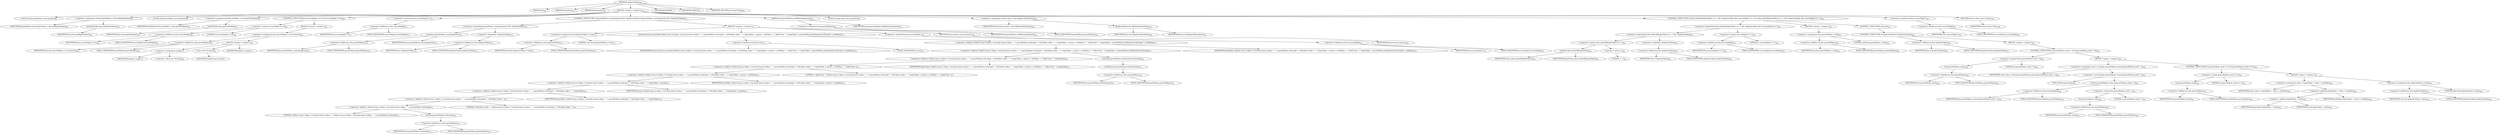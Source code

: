 digraph "replaceTokens" {  
"1216" [label = <(METHOD,replaceTokens)<SUB>564</SUB>> ]
"127" [label = <(PARAM,this)<SUB>564</SUB>> ]
"1217" [label = <(PARAM,String line)<SUB>564</SUB>> ]
"1218" [label = <(PARAM,String parent)<SUB>564</SUB>> ]
"1219" [label = <(BLOCK,&lt;empty&gt;,&lt;empty&gt;)<SUB>565</SUB>> ]
"1220" [label = <(LOCAL,String beginToken: java.lang.String)> ]
"1221" [label = <(&lt;operator&gt;.assignment,String beginToken = this.getBeginToken())<SUB>566</SUB>> ]
"1222" [label = <(IDENTIFIER,beginToken,String beginToken = this.getBeginToken())<SUB>566</SUB>> ]
"1223" [label = <(getBeginToken,this.getBeginToken())<SUB>566</SUB>> ]
"126" [label = <(IDENTIFIER,this,this.getBeginToken())<SUB>566</SUB>> ]
"1224" [label = <(LOCAL,String endToken: java.lang.String)> ]
"1225" [label = <(&lt;operator&gt;.assignment,String endToken = this.getEndToken())<SUB>567</SUB>> ]
"1226" [label = <(IDENTIFIER,endToken,String endToken = this.getEndToken())<SUB>567</SUB>> ]
"1227" [label = <(getEndToken,this.getEndToken())<SUB>567</SUB>> ]
"128" [label = <(IDENTIFIER,this,this.getEndToken())<SUB>567</SUB>> ]
"1228" [label = <(CONTROL_STRUCTURE,if (recurseDepth == 0),if (recurseDepth == 0))<SUB>568</SUB>> ]
"1229" [label = <(&lt;operator&gt;.equals,recurseDepth == 0)<SUB>568</SUB>> ]
"1230" [label = <(&lt;operator&gt;.fieldAccess,this.recurseDepth)<SUB>568</SUB>> ]
"1231" [label = <(IDENTIFIER,this,recurseDepth == 0)<SUB>568</SUB>> ]
"1232" [label = <(FIELD_IDENTIFIER,recurseDepth,recurseDepth)<SUB>568</SUB>> ]
"1233" [label = <(LITERAL,0,recurseDepth == 0)<SUB>568</SUB>> ]
"1234" [label = <(BLOCK,&lt;empty&gt;,&lt;empty&gt;)<SUB>568</SUB>> ]
"1235" [label = <(&lt;operator&gt;.assignment,this.passedTokens = new Vector())<SUB>569</SUB>> ]
"1236" [label = <(&lt;operator&gt;.fieldAccess,this.passedTokens)<SUB>569</SUB>> ]
"1237" [label = <(IDENTIFIER,this,this.passedTokens = new Vector())<SUB>569</SUB>> ]
"1238" [label = <(FIELD_IDENTIFIER,passedTokens,passedTokens)<SUB>569</SUB>> ]
"1239" [label = <(BLOCK,&lt;empty&gt;,&lt;empty&gt;)<SUB>569</SUB>> ]
"1240" [label = <(&lt;operator&gt;.assignment,&lt;empty&gt;)> ]
"1241" [label = <(IDENTIFIER,$obj16,&lt;empty&gt;)> ]
"1242" [label = <(&lt;operator&gt;.alloc,new Vector())<SUB>569</SUB>> ]
"1243" [label = <(&lt;init&gt;,new Vector())<SUB>569</SUB>> ]
"1244" [label = <(IDENTIFIER,$obj16,new Vector())> ]
"1245" [label = <(IDENTIFIER,$obj16,&lt;empty&gt;)> ]
"1246" [label = <(&lt;operator&gt;.postIncrement,recurseDepth++)<SUB>571</SUB>> ]
"1247" [label = <(&lt;operator&gt;.fieldAccess,this.recurseDepth)<SUB>571</SUB>> ]
"1248" [label = <(IDENTIFIER,this,recurseDepth++)<SUB>571</SUB>> ]
"1249" [label = <(FIELD_IDENTIFIER,recurseDepth,recurseDepth)<SUB>571</SUB>> ]
"1250" [label = <(CONTROL_STRUCTURE,if (passedTokens.contains(parent) &amp;&amp; !duplicateToken),if (passedTokens.contains(parent) &amp;&amp; !duplicateToken))<SUB>572</SUB>> ]
"1251" [label = <(&lt;operator&gt;.logicalAnd,passedTokens.contains(parent) &amp;&amp; !duplicateToken)<SUB>572</SUB>> ]
"1252" [label = <(contains,passedTokens.contains(parent))<SUB>572</SUB>> ]
"1253" [label = <(&lt;operator&gt;.fieldAccess,this.passedTokens)<SUB>572</SUB>> ]
"1254" [label = <(IDENTIFIER,this,passedTokens.contains(parent))<SUB>572</SUB>> ]
"1255" [label = <(FIELD_IDENTIFIER,passedTokens,passedTokens)<SUB>572</SUB>> ]
"1256" [label = <(IDENTIFIER,parent,passedTokens.contains(parent))<SUB>572</SUB>> ]
"1257" [label = <(&lt;operator&gt;.logicalNot,!duplicateToken)<SUB>572</SUB>> ]
"1258" [label = <(&lt;operator&gt;.fieldAccess,this.duplicateToken)<SUB>572</SUB>> ]
"1259" [label = <(IDENTIFIER,this,!duplicateToken)<SUB>572</SUB>> ]
"1260" [label = <(FIELD_IDENTIFIER,duplicateToken,duplicateToken)<SUB>572</SUB>> ]
"1261" [label = <(BLOCK,&lt;empty&gt;,&lt;empty&gt;)<SUB>572</SUB>> ]
"1262" [label = <(&lt;operator&gt;.assignment,this.duplicateToken = true)<SUB>573</SUB>> ]
"1263" [label = <(&lt;operator&gt;.fieldAccess,this.duplicateToken)<SUB>573</SUB>> ]
"1264" [label = <(IDENTIFIER,this,this.duplicateToken = true)<SUB>573</SUB>> ]
"1265" [label = <(FIELD_IDENTIFIER,duplicateToken,duplicateToken)<SUB>573</SUB>> ]
"1266" [label = <(LITERAL,true,this.duplicateToken = true)<SUB>573</SUB>> ]
"1267" [label = <(println,System.out.println(&quot;Infinite loop in tokens. Currently known tokens : &quot; + passedTokens.toString() + &quot;\nProblem token : &quot; + beginToken + parent + endToken + &quot; called from &quot; + beginToken + passedTokens.lastElement().toString() + endToken))<SUB>574</SUB>> ]
"1268" [label = <(&lt;operator&gt;.fieldAccess,System.out)<SUB>574</SUB>> ]
"1269" [label = <(IDENTIFIER,System,System.out.println(&quot;Infinite loop in tokens. Currently known tokens : &quot; + passedTokens.toString() + &quot;\nProblem token : &quot; + beginToken + parent + endToken + &quot; called from &quot; + beginToken + passedTokens.lastElement().toString() + endToken))<SUB>574</SUB>> ]
"1270" [label = <(FIELD_IDENTIFIER,out,out)<SUB>574</SUB>> ]
"1271" [label = <(&lt;operator&gt;.addition,&quot;Infinite loop in tokens. Currently known tokens : &quot; + passedTokens.toString() + &quot;\nProblem token : &quot; + beginToken + parent + endToken + &quot; called from &quot; + beginToken + passedTokens.lastElement().toString() + endToken)<SUB>575</SUB>> ]
"1272" [label = <(&lt;operator&gt;.addition,&quot;Infinite loop in tokens. Currently known tokens : &quot; + passedTokens.toString() + &quot;\nProblem token : &quot; + beginToken + parent + endToken + &quot; called from &quot; + beginToken + passedTokens.lastElement().toString())<SUB>575</SUB>> ]
"1273" [label = <(&lt;operator&gt;.addition,&quot;Infinite loop in tokens. Currently known tokens : &quot; + passedTokens.toString() + &quot;\nProblem token : &quot; + beginToken + parent + endToken + &quot; called from &quot; + beginToken)<SUB>575</SUB>> ]
"1274" [label = <(&lt;operator&gt;.addition,&quot;Infinite loop in tokens. Currently known tokens : &quot; + passedTokens.toString() + &quot;\nProblem token : &quot; + beginToken + parent + endToken + &quot; called from &quot;)<SUB>575</SUB>> ]
"1275" [label = <(&lt;operator&gt;.addition,&quot;Infinite loop in tokens. Currently known tokens : &quot; + passedTokens.toString() + &quot;\nProblem token : &quot; + beginToken + parent + endToken)<SUB>575</SUB>> ]
"1276" [label = <(&lt;operator&gt;.addition,&quot;Infinite loop in tokens. Currently known tokens : &quot; + passedTokens.toString() + &quot;\nProblem token : &quot; + beginToken + parent)<SUB>575</SUB>> ]
"1277" [label = <(&lt;operator&gt;.addition,&quot;Infinite loop in tokens. Currently known tokens : &quot; + passedTokens.toString() + &quot;\nProblem token : &quot; + beginToken)<SUB>575</SUB>> ]
"1278" [label = <(&lt;operator&gt;.addition,&quot;Infinite loop in tokens. Currently known tokens : &quot; + passedTokens.toString() + &quot;\nProblem token : &quot;)<SUB>575</SUB>> ]
"1279" [label = <(&lt;operator&gt;.addition,&quot;Infinite loop in tokens. Currently known tokens : &quot; + passedTokens.toString())<SUB>575</SUB>> ]
"1280" [label = <(LITERAL,&quot;Infinite loop in tokens. Currently known tokens : &quot;,&quot;Infinite loop in tokens. Currently known tokens : &quot; + passedTokens.toString())<SUB>575</SUB>> ]
"1281" [label = <(toString,passedTokens.toString())<SUB>576</SUB>> ]
"1282" [label = <(&lt;operator&gt;.fieldAccess,this.passedTokens)<SUB>576</SUB>> ]
"1283" [label = <(IDENTIFIER,this,passedTokens.toString())<SUB>576</SUB>> ]
"1284" [label = <(FIELD_IDENTIFIER,passedTokens,passedTokens)<SUB>576</SUB>> ]
"1285" [label = <(LITERAL,&quot;\nProblem token : &quot;,&quot;Infinite loop in tokens. Currently known tokens : &quot; + passedTokens.toString() + &quot;\nProblem token : &quot;)<SUB>576</SUB>> ]
"1286" [label = <(IDENTIFIER,beginToken,&quot;Infinite loop in tokens. Currently known tokens : &quot; + passedTokens.toString() + &quot;\nProblem token : &quot; + beginToken)<SUB>576</SUB>> ]
"1287" [label = <(IDENTIFIER,parent,&quot;Infinite loop in tokens. Currently known tokens : &quot; + passedTokens.toString() + &quot;\nProblem token : &quot; + beginToken + parent)<SUB>577</SUB>> ]
"1288" [label = <(IDENTIFIER,endToken,&quot;Infinite loop in tokens. Currently known tokens : &quot; + passedTokens.toString() + &quot;\nProblem token : &quot; + beginToken + parent + endToken)<SUB>577</SUB>> ]
"1289" [label = <(LITERAL,&quot; called from &quot;,&quot;Infinite loop in tokens. Currently known tokens : &quot; + passedTokens.toString() + &quot;\nProblem token : &quot; + beginToken + parent + endToken + &quot; called from &quot;)<SUB>577</SUB>> ]
"1290" [label = <(IDENTIFIER,beginToken,&quot;Infinite loop in tokens. Currently known tokens : &quot; + passedTokens.toString() + &quot;\nProblem token : &quot; + beginToken + parent + endToken + &quot; called from &quot; + beginToken)<SUB>577</SUB>> ]
"1291" [label = <(toString,passedTokens.lastElement().toString())<SUB>578</SUB>> ]
"1292" [label = <(lastElement,passedTokens.lastElement())<SUB>578</SUB>> ]
"1293" [label = <(&lt;operator&gt;.fieldAccess,this.passedTokens)<SUB>578</SUB>> ]
"1294" [label = <(IDENTIFIER,this,passedTokens.lastElement())<SUB>578</SUB>> ]
"1295" [label = <(FIELD_IDENTIFIER,passedTokens,passedTokens)<SUB>578</SUB>> ]
"1296" [label = <(IDENTIFIER,endToken,&quot;Infinite loop in tokens. Currently known tokens : &quot; + passedTokens.toString() + &quot;\nProblem token : &quot; + beginToken + parent + endToken + &quot; called from &quot; + beginToken + passedTokens.lastElement().toString() + endToken)<SUB>578</SUB>> ]
"1297" [label = <(&lt;operator&gt;.postDecrement,recurseDepth--)<SUB>579</SUB>> ]
"1298" [label = <(&lt;operator&gt;.fieldAccess,this.recurseDepth)<SUB>579</SUB>> ]
"1299" [label = <(IDENTIFIER,this,recurseDepth--)<SUB>579</SUB>> ]
"1300" [label = <(FIELD_IDENTIFIER,recurseDepth,recurseDepth)<SUB>579</SUB>> ]
"1301" [label = <(RETURN,return parent;,return parent;)<SUB>580</SUB>> ]
"1302" [label = <(IDENTIFIER,parent,return parent;)<SUB>580</SUB>> ]
"1303" [label = <(addElement,passedTokens.addElement(parent))<SUB>582</SUB>> ]
"1304" [label = <(&lt;operator&gt;.fieldAccess,this.passedTokens)<SUB>582</SUB>> ]
"1305" [label = <(IDENTIFIER,this,passedTokens.addElement(parent))<SUB>582</SUB>> ]
"1306" [label = <(FIELD_IDENTIFIER,passedTokens,passedTokens)<SUB>582</SUB>> ]
"1307" [label = <(IDENTIFIER,parent,passedTokens.addElement(parent))<SUB>582</SUB>> ]
"1308" [label = <(LOCAL,String value: java.lang.String)> ]
"1309" [label = <(&lt;operator&gt;.assignment,String value = this.iReplaceTokens(line))<SUB>583</SUB>> ]
"1310" [label = <(IDENTIFIER,value,String value = this.iReplaceTokens(line))<SUB>583</SUB>> ]
"1311" [label = <(iReplaceTokens,this.iReplaceTokens(line))<SUB>583</SUB>> ]
"129" [label = <(IDENTIFIER,this,this.iReplaceTokens(line))<SUB>583</SUB>> ]
"1312" [label = <(IDENTIFIER,line,this.iReplaceTokens(line))<SUB>583</SUB>> ]
"1313" [label = <(CONTROL_STRUCTURE,if (value.indexOf(beginToken) == -1 &amp;&amp; !duplicateToken &amp;&amp; recurseDepth == 1),if (value.indexOf(beginToken) == -1 &amp;&amp; !duplicateToken &amp;&amp; recurseDepth == 1))<SUB>584</SUB>> ]
"1314" [label = <(&lt;operator&gt;.logicalAnd,value.indexOf(beginToken) == -1 &amp;&amp; !duplicateToken &amp;&amp; recurseDepth == 1)<SUB>584</SUB>> ]
"1315" [label = <(&lt;operator&gt;.logicalAnd,value.indexOf(beginToken) == -1 &amp;&amp; !duplicateToken)<SUB>584</SUB>> ]
"1316" [label = <(&lt;operator&gt;.equals,value.indexOf(beginToken) == -1)<SUB>584</SUB>> ]
"1317" [label = <(indexOf,value.indexOf(beginToken))<SUB>584</SUB>> ]
"1318" [label = <(IDENTIFIER,value,value.indexOf(beginToken))<SUB>584</SUB>> ]
"1319" [label = <(IDENTIFIER,beginToken,value.indexOf(beginToken))<SUB>584</SUB>> ]
"1320" [label = <(&lt;operator&gt;.minus,-1)<SUB>584</SUB>> ]
"1321" [label = <(LITERAL,1,-1)<SUB>584</SUB>> ]
"1322" [label = <(&lt;operator&gt;.logicalNot,!duplicateToken)<SUB>584</SUB>> ]
"1323" [label = <(&lt;operator&gt;.fieldAccess,this.duplicateToken)<SUB>584</SUB>> ]
"1324" [label = <(IDENTIFIER,this,!duplicateToken)<SUB>584</SUB>> ]
"1325" [label = <(FIELD_IDENTIFIER,duplicateToken,duplicateToken)<SUB>584</SUB>> ]
"1326" [label = <(&lt;operator&gt;.equals,recurseDepth == 1)<SUB>585</SUB>> ]
"1327" [label = <(&lt;operator&gt;.fieldAccess,this.recurseDepth)<SUB>585</SUB>> ]
"1328" [label = <(IDENTIFIER,this,recurseDepth == 1)<SUB>585</SUB>> ]
"1329" [label = <(FIELD_IDENTIFIER,recurseDepth,recurseDepth)<SUB>585</SUB>> ]
"1330" [label = <(LITERAL,1,recurseDepth == 1)<SUB>585</SUB>> ]
"1331" [label = <(BLOCK,&lt;empty&gt;,&lt;empty&gt;)<SUB>585</SUB>> ]
"1332" [label = <(&lt;operator&gt;.assignment,this.passedTokens = null)<SUB>586</SUB>> ]
"1333" [label = <(&lt;operator&gt;.fieldAccess,this.passedTokens)<SUB>586</SUB>> ]
"1334" [label = <(IDENTIFIER,this,this.passedTokens = null)<SUB>586</SUB>> ]
"1335" [label = <(FIELD_IDENTIFIER,passedTokens,passedTokens)<SUB>586</SUB>> ]
"1336" [label = <(LITERAL,null,this.passedTokens = null)<SUB>586</SUB>> ]
"1337" [label = <(CONTROL_STRUCTURE,else,else)<SUB>587</SUB>> ]
"1338" [label = <(CONTROL_STRUCTURE,if (duplicateToken),if (duplicateToken))<SUB>587</SUB>> ]
"1339" [label = <(&lt;operator&gt;.fieldAccess,this.duplicateToken)<SUB>587</SUB>> ]
"1340" [label = <(IDENTIFIER,this,if (duplicateToken))<SUB>587</SUB>> ]
"1341" [label = <(FIELD_IDENTIFIER,duplicateToken,duplicateToken)<SUB>587</SUB>> ]
"1342" [label = <(BLOCK,&lt;empty&gt;,&lt;empty&gt;)<SUB>587</SUB>> ]
"1343" [label = <(CONTROL_STRUCTURE,if (passedTokens.size() &gt; 0),if (passedTokens.size() &gt; 0))<SUB>589</SUB>> ]
"1344" [label = <(&lt;operator&gt;.greaterThan,passedTokens.size() &gt; 0)<SUB>589</SUB>> ]
"1345" [label = <(size,passedTokens.size())<SUB>589</SUB>> ]
"1346" [label = <(&lt;operator&gt;.fieldAccess,this.passedTokens)<SUB>589</SUB>> ]
"1347" [label = <(IDENTIFIER,this,passedTokens.size())<SUB>589</SUB>> ]
"1348" [label = <(FIELD_IDENTIFIER,passedTokens,passedTokens)<SUB>589</SUB>> ]
"1349" [label = <(LITERAL,0,passedTokens.size() &gt; 0)<SUB>589</SUB>> ]
"1350" [label = <(BLOCK,&lt;empty&gt;,&lt;empty&gt;)<SUB>589</SUB>> ]
"1351" [label = <(&lt;operator&gt;.assignment,value = (String) passedTokens.remove(passedTokens.size() - 1))<SUB>590</SUB>> ]
"1352" [label = <(IDENTIFIER,value,value = (String) passedTokens.remove(passedTokens.size() - 1))<SUB>590</SUB>> ]
"1353" [label = <(&lt;operator&gt;.cast,(String) passedTokens.remove(passedTokens.size() - 1))<SUB>590</SUB>> ]
"1354" [label = <(TYPE_REF,String,String)<SUB>590</SUB>> ]
"1355" [label = <(remove,passedTokens.remove(passedTokens.size() - 1))<SUB>590</SUB>> ]
"1356" [label = <(&lt;operator&gt;.fieldAccess,this.passedTokens)<SUB>590</SUB>> ]
"1357" [label = <(IDENTIFIER,this,passedTokens.remove(passedTokens.size() - 1))<SUB>590</SUB>> ]
"1358" [label = <(FIELD_IDENTIFIER,passedTokens,passedTokens)<SUB>590</SUB>> ]
"1359" [label = <(&lt;operator&gt;.subtraction,passedTokens.size() - 1)<SUB>590</SUB>> ]
"1360" [label = <(size,passedTokens.size())<SUB>590</SUB>> ]
"1361" [label = <(&lt;operator&gt;.fieldAccess,this.passedTokens)<SUB>590</SUB>> ]
"1362" [label = <(IDENTIFIER,this,passedTokens.size())<SUB>590</SUB>> ]
"1363" [label = <(FIELD_IDENTIFIER,passedTokens,passedTokens)<SUB>590</SUB>> ]
"1364" [label = <(LITERAL,1,passedTokens.size() - 1)<SUB>590</SUB>> ]
"1365" [label = <(CONTROL_STRUCTURE,if (passedTokens.size() == 0),if (passedTokens.size() == 0))<SUB>591</SUB>> ]
"1366" [label = <(&lt;operator&gt;.equals,passedTokens.size() == 0)<SUB>591</SUB>> ]
"1367" [label = <(size,passedTokens.size())<SUB>591</SUB>> ]
"1368" [label = <(&lt;operator&gt;.fieldAccess,this.passedTokens)<SUB>591</SUB>> ]
"1369" [label = <(IDENTIFIER,this,passedTokens.size())<SUB>591</SUB>> ]
"1370" [label = <(FIELD_IDENTIFIER,passedTokens,passedTokens)<SUB>591</SUB>> ]
"1371" [label = <(LITERAL,0,passedTokens.size() == 0)<SUB>591</SUB>> ]
"1372" [label = <(BLOCK,&lt;empty&gt;,&lt;empty&gt;)<SUB>591</SUB>> ]
"1373" [label = <(&lt;operator&gt;.assignment,value = beginToken + value + endToken)<SUB>592</SUB>> ]
"1374" [label = <(IDENTIFIER,value,value = beginToken + value + endToken)<SUB>592</SUB>> ]
"1375" [label = <(&lt;operator&gt;.addition,beginToken + value + endToken)<SUB>592</SUB>> ]
"1376" [label = <(&lt;operator&gt;.addition,beginToken + value)<SUB>592</SUB>> ]
"1377" [label = <(IDENTIFIER,beginToken,beginToken + value)<SUB>592</SUB>> ]
"1378" [label = <(IDENTIFIER,value,beginToken + value)<SUB>592</SUB>> ]
"1379" [label = <(IDENTIFIER,endToken,beginToken + value + endToken)<SUB>592</SUB>> ]
"1380" [label = <(&lt;operator&gt;.assignment,this.duplicateToken = false)<SUB>593</SUB>> ]
"1381" [label = <(&lt;operator&gt;.fieldAccess,this.duplicateToken)<SUB>593</SUB>> ]
"1382" [label = <(IDENTIFIER,this,this.duplicateToken = false)<SUB>593</SUB>> ]
"1383" [label = <(FIELD_IDENTIFIER,duplicateToken,duplicateToken)<SUB>593</SUB>> ]
"1384" [label = <(LITERAL,false,this.duplicateToken = false)<SUB>593</SUB>> ]
"1385" [label = <(&lt;operator&gt;.postDecrement,recurseDepth--)<SUB>597</SUB>> ]
"1386" [label = <(&lt;operator&gt;.fieldAccess,this.recurseDepth)<SUB>597</SUB>> ]
"1387" [label = <(IDENTIFIER,this,recurseDepth--)<SUB>597</SUB>> ]
"1388" [label = <(FIELD_IDENTIFIER,recurseDepth,recurseDepth)<SUB>597</SUB>> ]
"1389" [label = <(RETURN,return value;,return value;)<SUB>598</SUB>> ]
"1390" [label = <(IDENTIFIER,value,return value;)<SUB>598</SUB>> ]
"1391" [label = <(MODIFIER,PRIVATE)> ]
"1392" [label = <(MODIFIER,VIRTUAL)> ]
"1393" [label = <(METHOD_RETURN,java.lang.String)<SUB>564</SUB>> ]
  "1216" -> "127" 
  "1216" -> "1217" 
  "1216" -> "1218" 
  "1216" -> "1219" 
  "1216" -> "1391" 
  "1216" -> "1392" 
  "1216" -> "1393" 
  "1219" -> "1220" 
  "1219" -> "1221" 
  "1219" -> "1224" 
  "1219" -> "1225" 
  "1219" -> "1228" 
  "1219" -> "1246" 
  "1219" -> "1250" 
  "1219" -> "1303" 
  "1219" -> "1308" 
  "1219" -> "1309" 
  "1219" -> "1313" 
  "1219" -> "1385" 
  "1219" -> "1389" 
  "1221" -> "1222" 
  "1221" -> "1223" 
  "1223" -> "126" 
  "1225" -> "1226" 
  "1225" -> "1227" 
  "1227" -> "128" 
  "1228" -> "1229" 
  "1228" -> "1234" 
  "1229" -> "1230" 
  "1229" -> "1233" 
  "1230" -> "1231" 
  "1230" -> "1232" 
  "1234" -> "1235" 
  "1235" -> "1236" 
  "1235" -> "1239" 
  "1236" -> "1237" 
  "1236" -> "1238" 
  "1239" -> "1240" 
  "1239" -> "1243" 
  "1239" -> "1245" 
  "1240" -> "1241" 
  "1240" -> "1242" 
  "1243" -> "1244" 
  "1246" -> "1247" 
  "1247" -> "1248" 
  "1247" -> "1249" 
  "1250" -> "1251" 
  "1250" -> "1261" 
  "1251" -> "1252" 
  "1251" -> "1257" 
  "1252" -> "1253" 
  "1252" -> "1256" 
  "1253" -> "1254" 
  "1253" -> "1255" 
  "1257" -> "1258" 
  "1258" -> "1259" 
  "1258" -> "1260" 
  "1261" -> "1262" 
  "1261" -> "1267" 
  "1261" -> "1297" 
  "1261" -> "1301" 
  "1262" -> "1263" 
  "1262" -> "1266" 
  "1263" -> "1264" 
  "1263" -> "1265" 
  "1267" -> "1268" 
  "1267" -> "1271" 
  "1268" -> "1269" 
  "1268" -> "1270" 
  "1271" -> "1272" 
  "1271" -> "1296" 
  "1272" -> "1273" 
  "1272" -> "1291" 
  "1273" -> "1274" 
  "1273" -> "1290" 
  "1274" -> "1275" 
  "1274" -> "1289" 
  "1275" -> "1276" 
  "1275" -> "1288" 
  "1276" -> "1277" 
  "1276" -> "1287" 
  "1277" -> "1278" 
  "1277" -> "1286" 
  "1278" -> "1279" 
  "1278" -> "1285" 
  "1279" -> "1280" 
  "1279" -> "1281" 
  "1281" -> "1282" 
  "1282" -> "1283" 
  "1282" -> "1284" 
  "1291" -> "1292" 
  "1292" -> "1293" 
  "1293" -> "1294" 
  "1293" -> "1295" 
  "1297" -> "1298" 
  "1298" -> "1299" 
  "1298" -> "1300" 
  "1301" -> "1302" 
  "1303" -> "1304" 
  "1303" -> "1307" 
  "1304" -> "1305" 
  "1304" -> "1306" 
  "1309" -> "1310" 
  "1309" -> "1311" 
  "1311" -> "129" 
  "1311" -> "1312" 
  "1313" -> "1314" 
  "1313" -> "1331" 
  "1313" -> "1337" 
  "1314" -> "1315" 
  "1314" -> "1326" 
  "1315" -> "1316" 
  "1315" -> "1322" 
  "1316" -> "1317" 
  "1316" -> "1320" 
  "1317" -> "1318" 
  "1317" -> "1319" 
  "1320" -> "1321" 
  "1322" -> "1323" 
  "1323" -> "1324" 
  "1323" -> "1325" 
  "1326" -> "1327" 
  "1326" -> "1330" 
  "1327" -> "1328" 
  "1327" -> "1329" 
  "1331" -> "1332" 
  "1332" -> "1333" 
  "1332" -> "1336" 
  "1333" -> "1334" 
  "1333" -> "1335" 
  "1337" -> "1338" 
  "1338" -> "1339" 
  "1338" -> "1342" 
  "1339" -> "1340" 
  "1339" -> "1341" 
  "1342" -> "1343" 
  "1343" -> "1344" 
  "1343" -> "1350" 
  "1344" -> "1345" 
  "1344" -> "1349" 
  "1345" -> "1346" 
  "1346" -> "1347" 
  "1346" -> "1348" 
  "1350" -> "1351" 
  "1350" -> "1365" 
  "1351" -> "1352" 
  "1351" -> "1353" 
  "1353" -> "1354" 
  "1353" -> "1355" 
  "1355" -> "1356" 
  "1355" -> "1359" 
  "1356" -> "1357" 
  "1356" -> "1358" 
  "1359" -> "1360" 
  "1359" -> "1364" 
  "1360" -> "1361" 
  "1361" -> "1362" 
  "1361" -> "1363" 
  "1365" -> "1366" 
  "1365" -> "1372" 
  "1366" -> "1367" 
  "1366" -> "1371" 
  "1367" -> "1368" 
  "1368" -> "1369" 
  "1368" -> "1370" 
  "1372" -> "1373" 
  "1372" -> "1380" 
  "1373" -> "1374" 
  "1373" -> "1375" 
  "1375" -> "1376" 
  "1375" -> "1379" 
  "1376" -> "1377" 
  "1376" -> "1378" 
  "1380" -> "1381" 
  "1380" -> "1384" 
  "1381" -> "1382" 
  "1381" -> "1383" 
  "1385" -> "1386" 
  "1386" -> "1387" 
  "1386" -> "1388" 
  "1389" -> "1390" 
}
